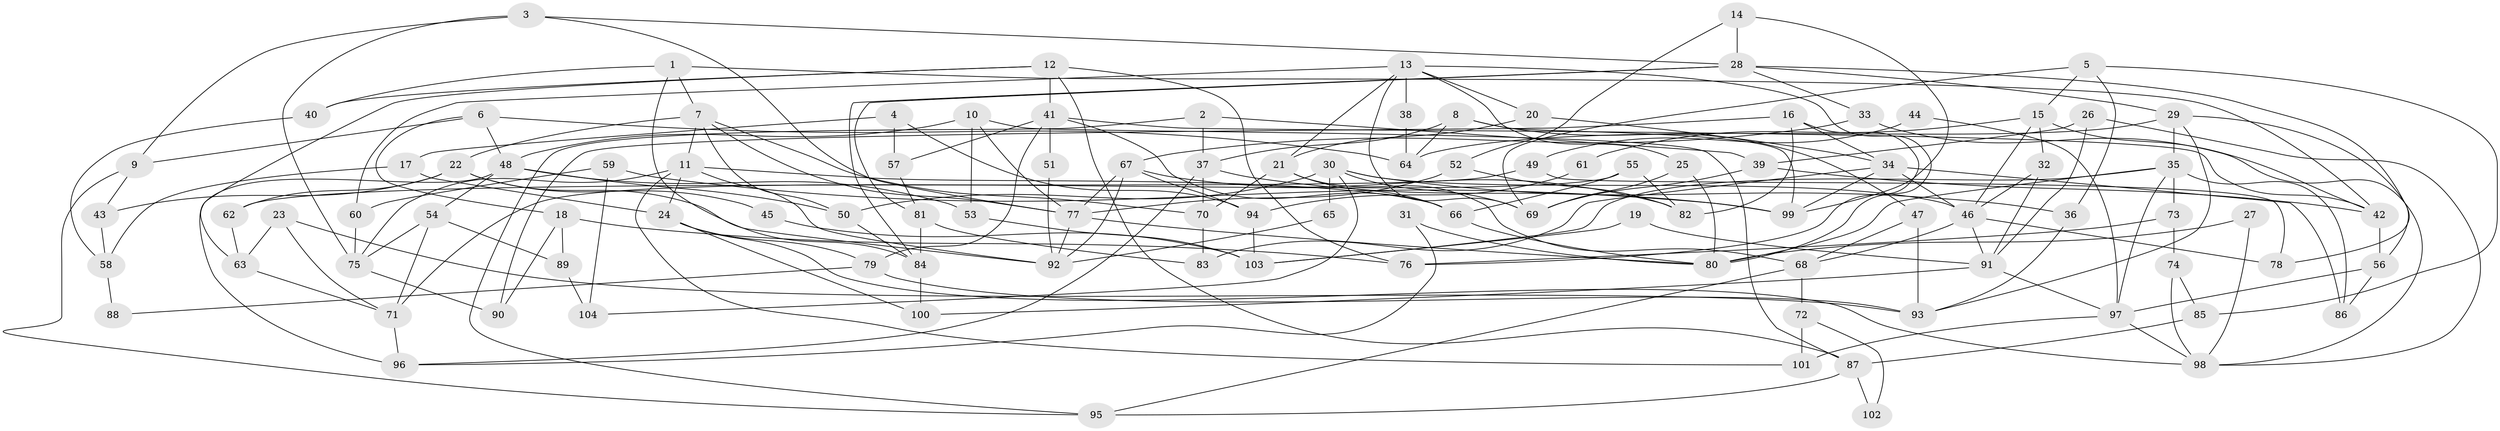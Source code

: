 // coarse degree distribution, {7: 0.2, 3: 0.13846153846153847, 4: 0.2, 5: 0.16923076923076924, 8: 0.03076923076923077, 6: 0.09230769230769231, 9: 0.03076923076923077, 2: 0.1076923076923077, 10: 0.015384615384615385, 11: 0.015384615384615385}
// Generated by graph-tools (version 1.1) at 2025/42/03/06/25 10:42:01]
// undirected, 104 vertices, 208 edges
graph export_dot {
graph [start="1"]
  node [color=gray90,style=filled];
  1;
  2;
  3;
  4;
  5;
  6;
  7;
  8;
  9;
  10;
  11;
  12;
  13;
  14;
  15;
  16;
  17;
  18;
  19;
  20;
  21;
  22;
  23;
  24;
  25;
  26;
  27;
  28;
  29;
  30;
  31;
  32;
  33;
  34;
  35;
  36;
  37;
  38;
  39;
  40;
  41;
  42;
  43;
  44;
  45;
  46;
  47;
  48;
  49;
  50;
  51;
  52;
  53;
  54;
  55;
  56;
  57;
  58;
  59;
  60;
  61;
  62;
  63;
  64;
  65;
  66;
  67;
  68;
  69;
  70;
  71;
  72;
  73;
  74;
  75;
  76;
  77;
  78;
  79;
  80;
  81;
  82;
  83;
  84;
  85;
  86;
  87;
  88;
  89;
  90;
  91;
  92;
  93;
  94;
  95;
  96;
  97;
  98;
  99;
  100;
  101;
  102;
  103;
  104;
  1 -- 40;
  1 -- 84;
  1 -- 7;
  1 -- 42;
  2 -- 37;
  2 -- 39;
  2 -- 95;
  3 -- 75;
  3 -- 28;
  3 -- 9;
  3 -- 77;
  4 -- 94;
  4 -- 57;
  4 -- 17;
  5 -- 15;
  5 -- 69;
  5 -- 36;
  5 -- 85;
  6 -- 9;
  6 -- 48;
  6 -- 18;
  6 -- 64;
  7 -- 77;
  7 -- 11;
  7 -- 22;
  7 -- 50;
  7 -- 70;
  8 -- 37;
  8 -- 64;
  8 -- 47;
  8 -- 99;
  9 -- 95;
  9 -- 43;
  10 -- 48;
  10 -- 77;
  10 -- 53;
  10 -- 87;
  11 -- 24;
  11 -- 66;
  11 -- 75;
  11 -- 92;
  11 -- 101;
  12 -- 41;
  12 -- 87;
  12 -- 40;
  12 -- 63;
  12 -- 76;
  13 -- 21;
  13 -- 25;
  13 -- 20;
  13 -- 38;
  13 -- 60;
  13 -- 69;
  13 -- 80;
  14 -- 99;
  14 -- 28;
  14 -- 52;
  15 -- 46;
  15 -- 32;
  15 -- 42;
  15 -- 61;
  16 -- 90;
  16 -- 76;
  16 -- 34;
  16 -- 82;
  17 -- 24;
  17 -- 58;
  18 -- 76;
  18 -- 89;
  18 -- 90;
  19 -- 103;
  19 -- 91;
  20 -- 34;
  20 -- 21;
  21 -- 66;
  21 -- 68;
  21 -- 70;
  22 -- 92;
  22 -- 43;
  22 -- 45;
  22 -- 62;
  23 -- 93;
  23 -- 71;
  23 -- 63;
  24 -- 98;
  24 -- 79;
  24 -- 100;
  25 -- 69;
  25 -- 80;
  26 -- 39;
  26 -- 98;
  26 -- 91;
  27 -- 80;
  27 -- 98;
  28 -- 29;
  28 -- 84;
  28 -- 33;
  28 -- 78;
  28 -- 81;
  29 -- 35;
  29 -- 56;
  29 -- 64;
  29 -- 93;
  30 -- 46;
  30 -- 50;
  30 -- 36;
  30 -- 65;
  30 -- 69;
  30 -- 104;
  31 -- 96;
  31 -- 80;
  32 -- 46;
  32 -- 91;
  33 -- 67;
  33 -- 98;
  34 -- 46;
  34 -- 83;
  34 -- 86;
  34 -- 99;
  35 -- 80;
  35 -- 97;
  35 -- 73;
  35 -- 86;
  35 -- 103;
  36 -- 93;
  37 -- 99;
  37 -- 70;
  37 -- 96;
  38 -- 64;
  39 -- 69;
  39 -- 42;
  40 -- 58;
  41 -- 42;
  41 -- 66;
  41 -- 51;
  41 -- 57;
  41 -- 79;
  42 -- 56;
  43 -- 58;
  44 -- 49;
  44 -- 97;
  45 -- 103;
  46 -- 91;
  46 -- 68;
  46 -- 78;
  47 -- 93;
  47 -- 68;
  48 -- 54;
  48 -- 96;
  48 -- 50;
  48 -- 53;
  49 -- 62;
  49 -- 78;
  50 -- 84;
  51 -- 92;
  52 -- 82;
  52 -- 77;
  53 -- 103;
  54 -- 75;
  54 -- 71;
  54 -- 89;
  55 -- 66;
  55 -- 82;
  55 -- 71;
  56 -- 86;
  56 -- 97;
  57 -- 81;
  58 -- 88;
  59 -- 99;
  59 -- 104;
  59 -- 60;
  60 -- 75;
  61 -- 94;
  62 -- 63;
  63 -- 71;
  65 -- 92;
  66 -- 80;
  67 -- 77;
  67 -- 92;
  67 -- 82;
  67 -- 94;
  68 -- 72;
  68 -- 95;
  70 -- 83;
  71 -- 96;
  72 -- 101;
  72 -- 102;
  73 -- 74;
  73 -- 76;
  74 -- 85;
  74 -- 98;
  75 -- 90;
  77 -- 80;
  77 -- 92;
  79 -- 93;
  79 -- 88;
  81 -- 83;
  81 -- 84;
  84 -- 100;
  85 -- 87;
  87 -- 95;
  87 -- 102;
  89 -- 104;
  91 -- 100;
  91 -- 97;
  94 -- 103;
  97 -- 98;
  97 -- 101;
}
